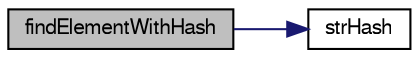 digraph "findElementWithHash"
{
  edge [fontname="FreeSans",fontsize="10",labelfontname="FreeSans",labelfontsize="10"];
  node [fontname="FreeSans",fontsize="10",shape=record];
  rankdir="LR";
  Node110403 [label="findElementWithHash",height=0.2,width=0.4,color="black", fillcolor="grey75", style="filled", fontcolor="black"];
  Node110403 -> Node110404 [color="midnightblue",fontsize="10",style="solid",fontname="FreeSans"];
  Node110404 [label="strHash",height=0.2,width=0.4,color="black", fillcolor="white", style="filled",URL="$sqlite3_8c.html#ad7193605dadc27cf291d54e15bdd011d"];
}
